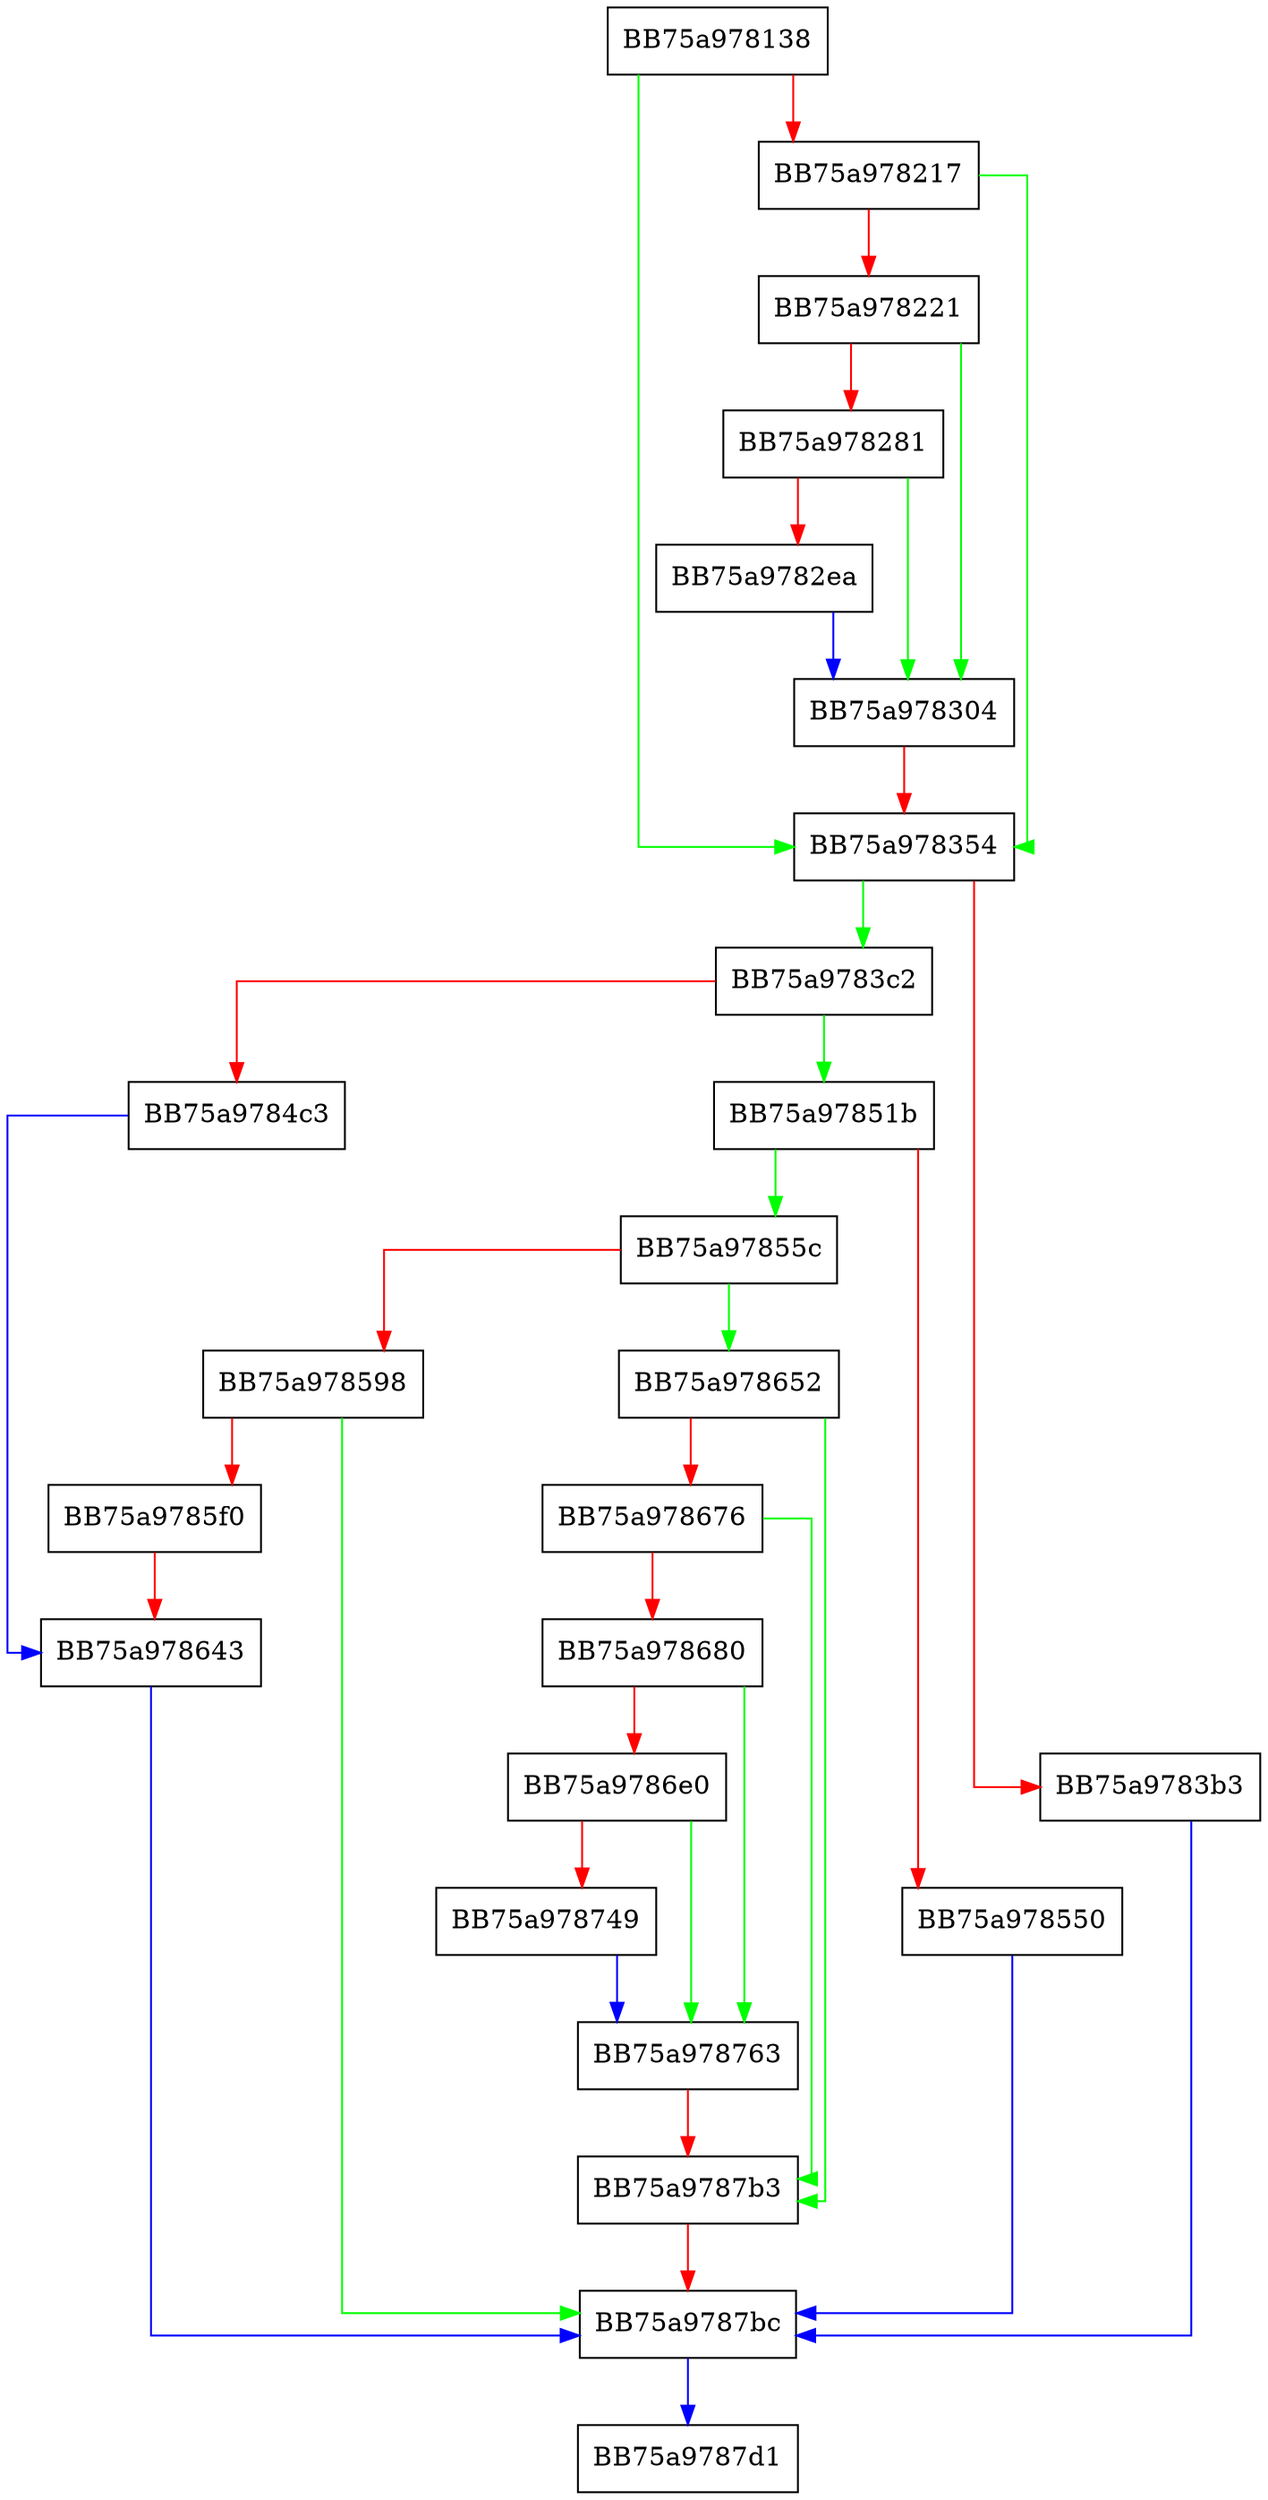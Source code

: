 digraph _configure_compute_device {
  node [shape="box"];
  graph [splines=ortho];
  BB75a978138 -> BB75a978354 [color="green"];
  BB75a978138 -> BB75a978217 [color="red"];
  BB75a978217 -> BB75a978354 [color="green"];
  BB75a978217 -> BB75a978221 [color="red"];
  BB75a978221 -> BB75a978304 [color="green"];
  BB75a978221 -> BB75a978281 [color="red"];
  BB75a978281 -> BB75a978304 [color="green"];
  BB75a978281 -> BB75a9782ea [color="red"];
  BB75a9782ea -> BB75a978304 [color="blue"];
  BB75a978304 -> BB75a978354 [color="red"];
  BB75a978354 -> BB75a9783c2 [color="green"];
  BB75a978354 -> BB75a9783b3 [color="red"];
  BB75a9783b3 -> BB75a9787bc [color="blue"];
  BB75a9783c2 -> BB75a97851b [color="green"];
  BB75a9783c2 -> BB75a9784c3 [color="red"];
  BB75a9784c3 -> BB75a978643 [color="blue"];
  BB75a97851b -> BB75a97855c [color="green"];
  BB75a97851b -> BB75a978550 [color="red"];
  BB75a978550 -> BB75a9787bc [color="blue"];
  BB75a97855c -> BB75a978652 [color="green"];
  BB75a97855c -> BB75a978598 [color="red"];
  BB75a978598 -> BB75a9787bc [color="green"];
  BB75a978598 -> BB75a9785f0 [color="red"];
  BB75a9785f0 -> BB75a978643 [color="red"];
  BB75a978643 -> BB75a9787bc [color="blue"];
  BB75a978652 -> BB75a9787b3 [color="green"];
  BB75a978652 -> BB75a978676 [color="red"];
  BB75a978676 -> BB75a9787b3 [color="green"];
  BB75a978676 -> BB75a978680 [color="red"];
  BB75a978680 -> BB75a978763 [color="green"];
  BB75a978680 -> BB75a9786e0 [color="red"];
  BB75a9786e0 -> BB75a978763 [color="green"];
  BB75a9786e0 -> BB75a978749 [color="red"];
  BB75a978749 -> BB75a978763 [color="blue"];
  BB75a978763 -> BB75a9787b3 [color="red"];
  BB75a9787b3 -> BB75a9787bc [color="red"];
  BB75a9787bc -> BB75a9787d1 [color="blue"];
}